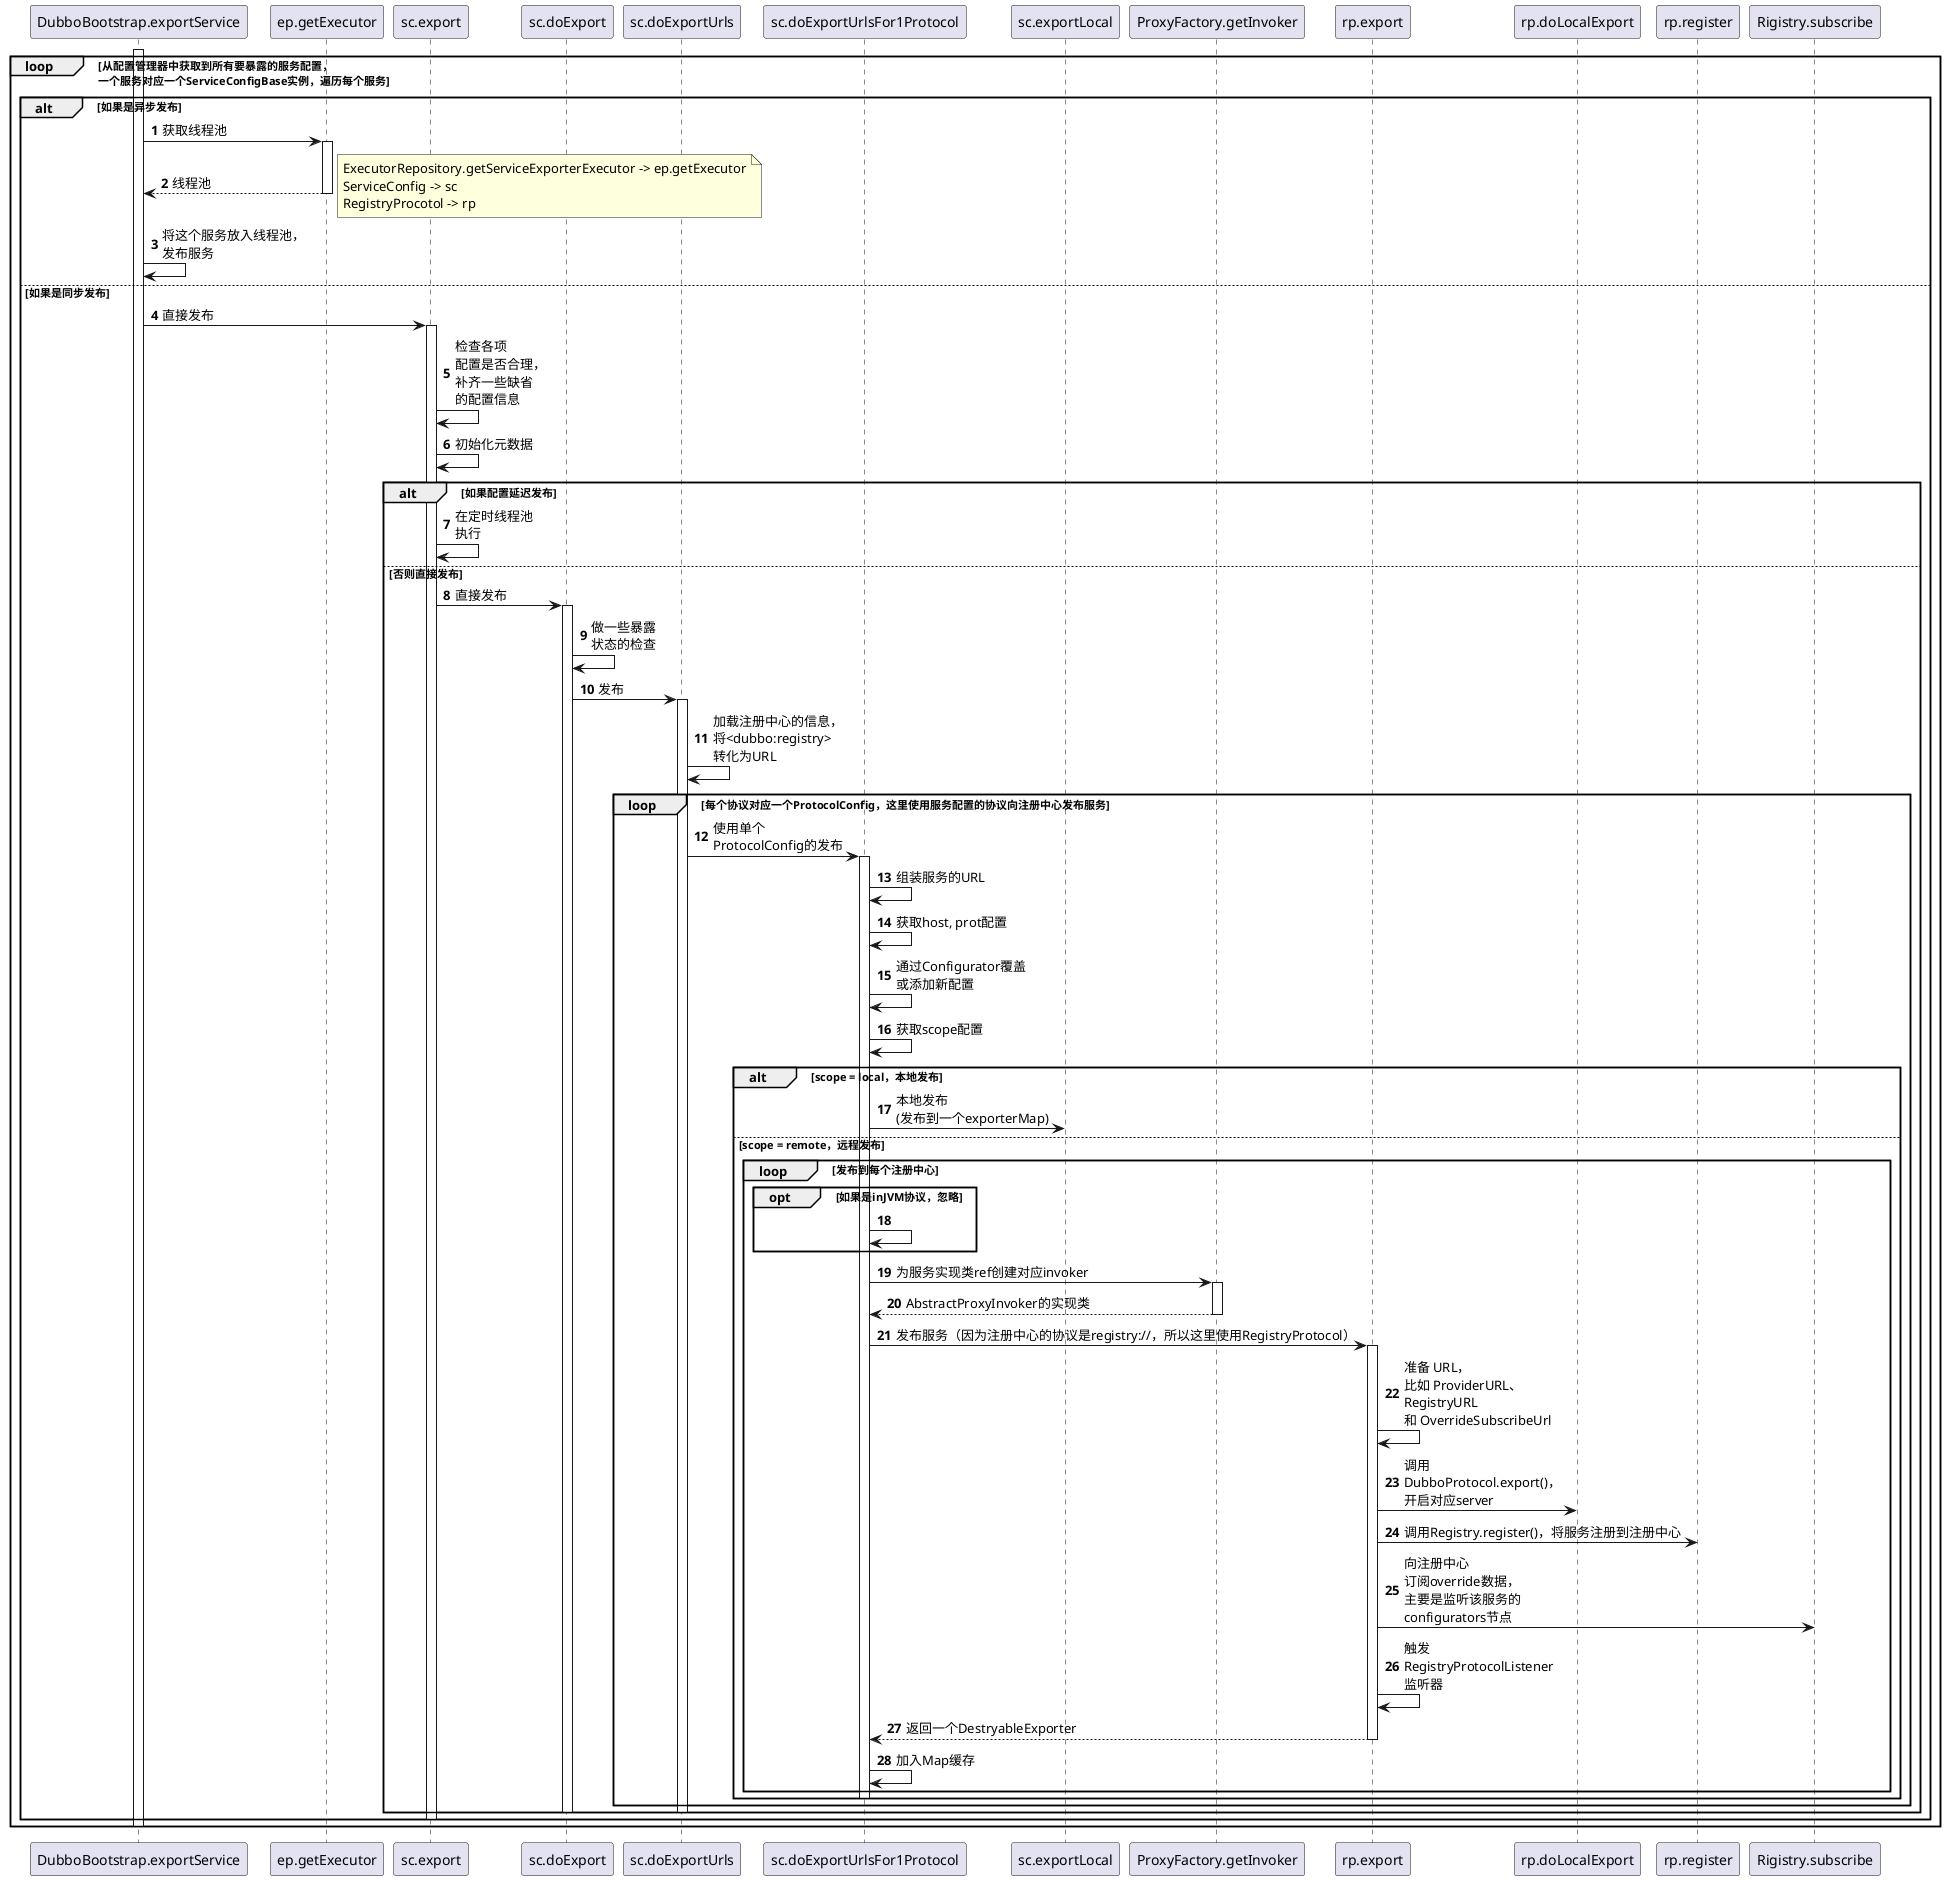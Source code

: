 @startuml
'https://plantuml.com/sequence-diagram

autonumber

' ExecutorRepository.getServiceExporterExecutor -> ep.getExecutor '
' ServiceConfig -> sc '
' RegistryProcotol -> rp'

activate DubboBootstrap.exportService
loop 从配置管理器中获取到所有要暴露的服务配置，\n一个服务对应一个ServiceConfigBase实例，遍历每个服务
    alt 如果是异步发布
        DubboBootstrap.exportService -> ep.getExecutor: 获取线程池
        activate ep.getExecutor
        ep.getExecutor --> DubboBootstrap.exportService: 线程池
        note right
             ExecutorRepository.getServiceExporterExecutor -> ep.getExecutor
             ServiceConfig -> sc
             RegistryProcotol -> rp
        end note
        deactivate ep.getExecutor
        DubboBootstrap.exportService -> DubboBootstrap.exportService: 将这个服务放入线程池，\n发布服务
    else 如果是同步发布
        DubboBootstrap.exportService -> sc.export: 直接发布
        activate sc.export
        sc.export -> sc.export: 检查各项\n配置是否合理，\n补齐一些缺省\n的配置信息
        sc.export -> sc.export: 初始化元数据
        alt 如果配置延迟发布
            sc.export -> sc.export: 在定时线程池\n执行
        else 否则直接发布
            sc.export -> sc.doExport: 直接发布
            activate sc.doExport
            sc.doExport -> sc.doExport: 做一些暴露\n状态的检查
            sc.doExport -> sc.doExportUrls: 发布
            activate sc.doExportUrls
            sc.doExportUrls -> sc.doExportUrls: 加载注册中心的信息，\n将<dubbo:registry>\n转化为URL
            loop 每个协议对应一个ProtocolConfig，这里使用服务配置的协议向注册中心发布服务
                sc.doExportUrls -> sc.doExportUrlsFor1Protocol: 使用单个\nProtocolConfig的发布
                activate sc.doExportUrlsFor1Protocol
                sc.doExportUrlsFor1Protocol -> sc.doExportUrlsFor1Protocol: 组装服务的URL
                sc.doExportUrlsFor1Protocol -> sc.doExportUrlsFor1Protocol: 获取host, prot配置
                sc.doExportUrlsFor1Protocol -> sc.doExportUrlsFor1Protocol: 通过Configurator覆盖\n或添加新配置
                sc.doExportUrlsFor1Protocol -> sc.doExportUrlsFor1Protocol: 获取scope配置
                alt scope = local，本地发布
                    sc.doExportUrlsFor1Protocol -> sc.exportLocal: 本地发布\n(发布到一个exporterMap)
                else scope = remote，远程发布
                    loop 发布到每个注册中心
                        opt 如果是inJVM协议，忽略
                            sc.doExportUrlsFor1Protocol -> sc.doExportUrlsFor1Protocol
                        end
                        sc.doExportUrlsFor1Protocol -> ProxyFactory.getInvoker: 为服务实现类ref创建对应invoker
                        activate ProxyFactory.getInvoker
                        ProxyFactory.getInvoker --> sc.doExportUrlsFor1Protocol: AbstractProxyInvoker的实现类
                        deactivate ProxyFactory.getInvoker
                        sc.doExportUrlsFor1Protocol -> rp.export: 发布服务（因为注册中心的协议是registry://，所以这里使用RegistryProtocol）
                        activate rp.export
                        rp.export -> rp.export: 准备 URL，\n比如 ProviderURL、\nRegistryURL \n和 OverrideSubscribeUrl
                        rp.export -> rp.doLocalExport: 调用\nDubboProtocol.export()，\n开启对应server
                        rp.export -> rp.register: 调用Registry.register()，将服务注册到注册中心
                        rp.export -> Rigistry.subscribe: 向注册中心\n订阅override数据，\n主要是监听该服务的\nconfigurators节点
                        rp.export -> rp.export: 触发\nRegistryProtocolListener\n监听器
                        rp.export --> sc.doExportUrlsFor1Protocol: 返回一个DestryableExporter
                        deactivate rp.export
                        sc.doExportUrlsFor1Protocol -> sc.doExportUrlsFor1Protocol: 加入Map缓存
                    end
                    deactivate sc.doExportUrlsFor1Protocol
                end
            end
            deactivate sc.doExportUrls
            deactivate sc.doExport
        end
        deactivate sc.export
    end
    deactivate DubboBootstrap.exportService
end

@enduml
